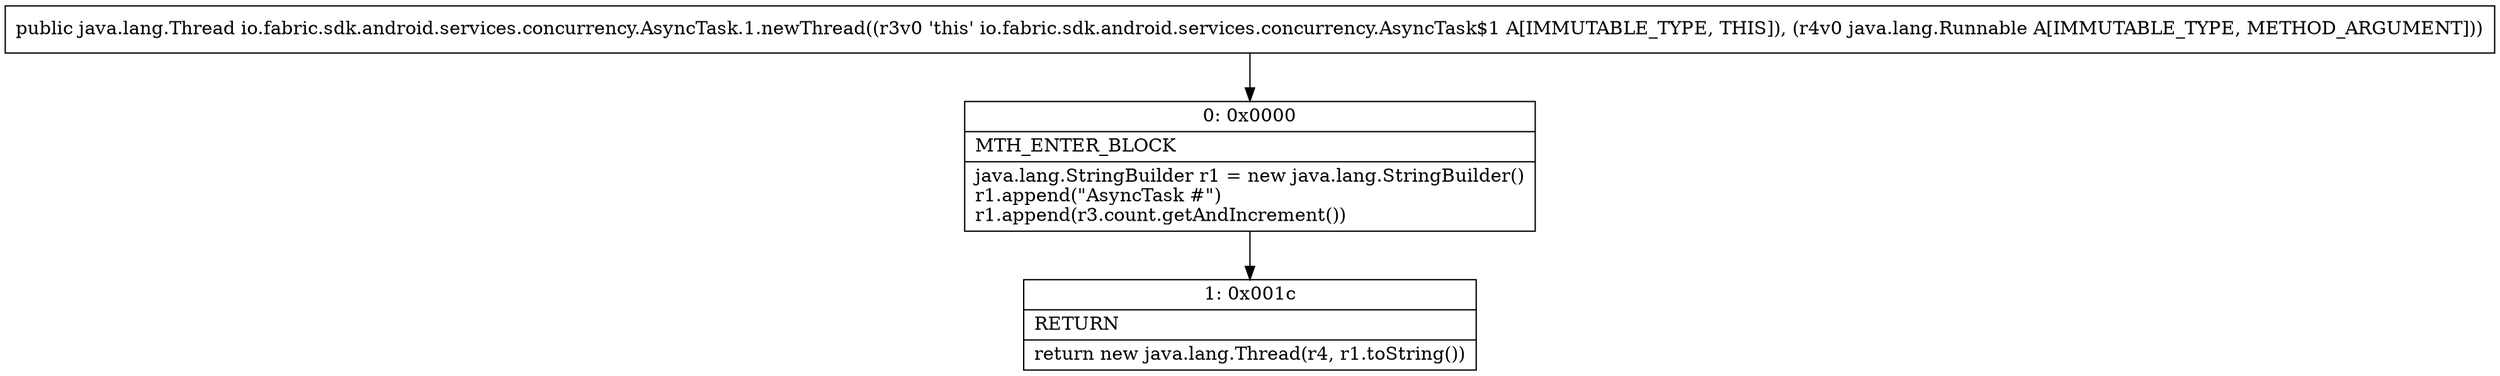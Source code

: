 digraph "CFG forio.fabric.sdk.android.services.concurrency.AsyncTask.1.newThread(Ljava\/lang\/Runnable;)Ljava\/lang\/Thread;" {
Node_0 [shape=record,label="{0\:\ 0x0000|MTH_ENTER_BLOCK\l|java.lang.StringBuilder r1 = new java.lang.StringBuilder()\lr1.append(\"AsyncTask #\")\lr1.append(r3.count.getAndIncrement())\l}"];
Node_1 [shape=record,label="{1\:\ 0x001c|RETURN\l|return new java.lang.Thread(r4, r1.toString())\l}"];
MethodNode[shape=record,label="{public java.lang.Thread io.fabric.sdk.android.services.concurrency.AsyncTask.1.newThread((r3v0 'this' io.fabric.sdk.android.services.concurrency.AsyncTask$1 A[IMMUTABLE_TYPE, THIS]), (r4v0 java.lang.Runnable A[IMMUTABLE_TYPE, METHOD_ARGUMENT])) }"];
MethodNode -> Node_0;
Node_0 -> Node_1;
}


